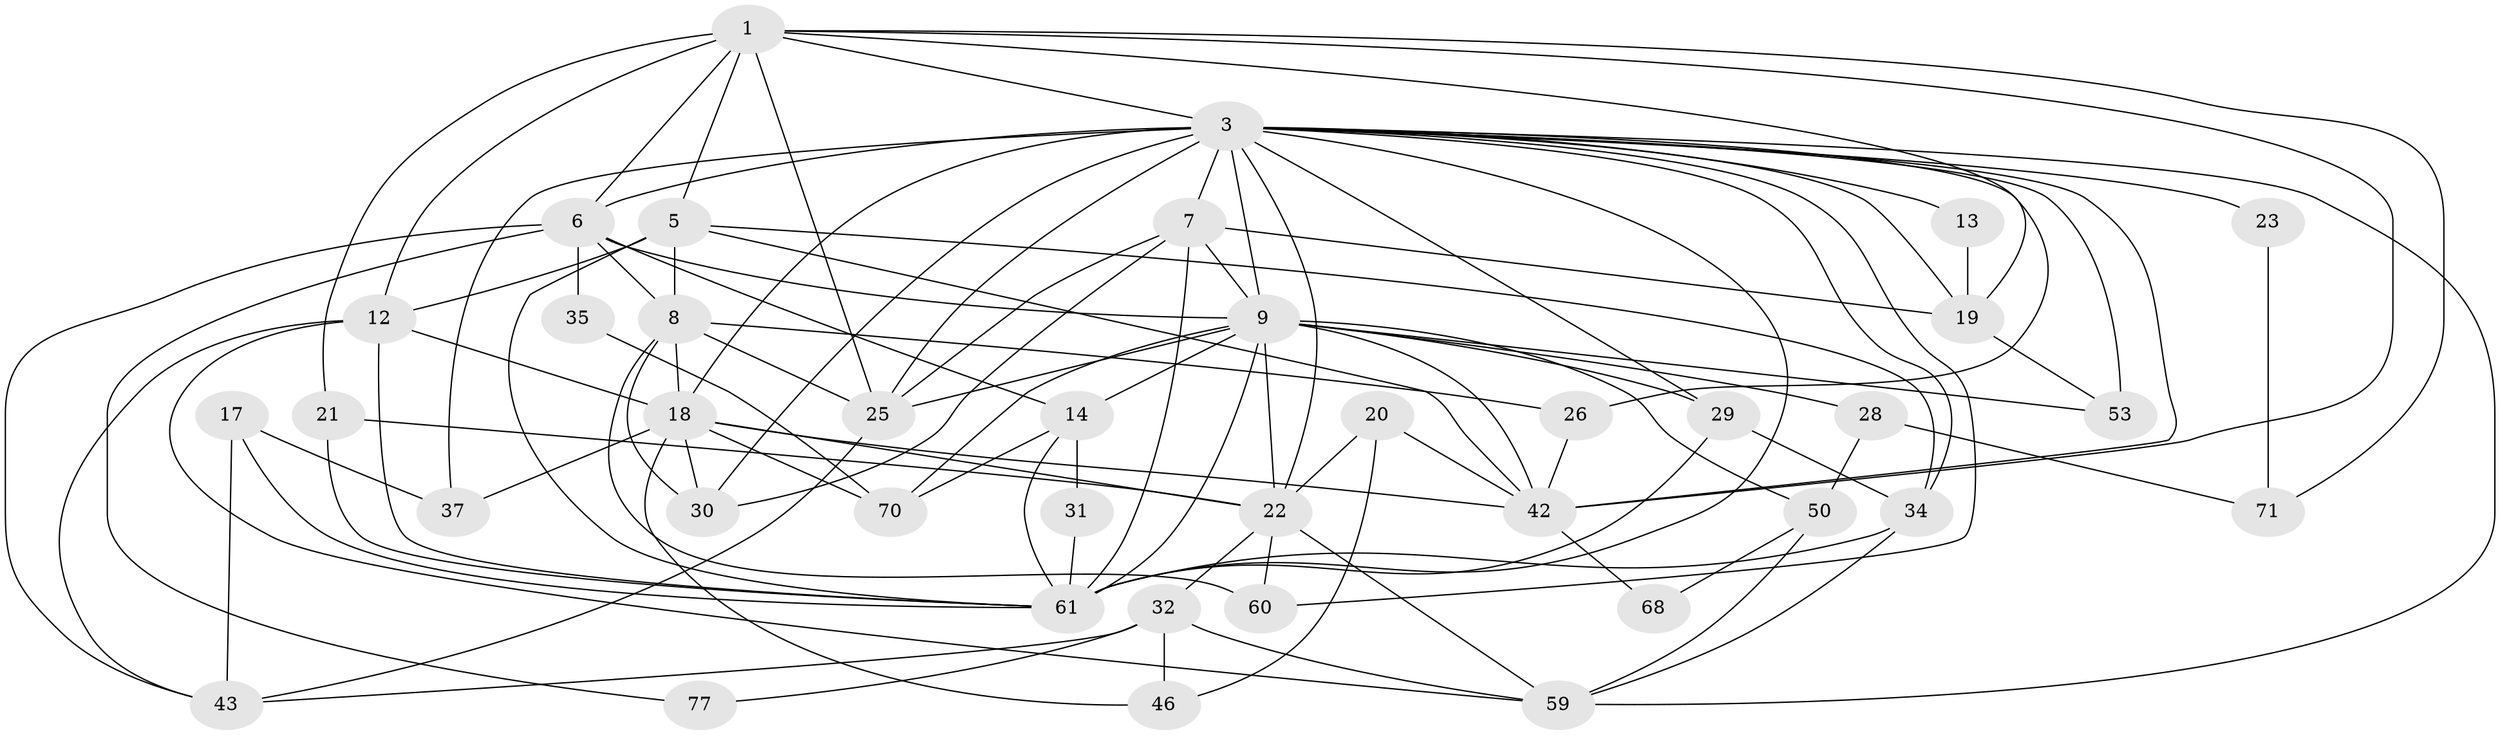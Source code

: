 // original degree distribution, {3: 0.25316455696202533, 4: 0.25316455696202533, 6: 0.06329113924050633, 5: 0.20253164556962025, 7: 0.0759493670886076, 2: 0.1518987341772152}
// Generated by graph-tools (version 1.1) at 2025/54/03/05/25 16:54:47]
// undirected, 39 vertices, 103 edges
graph export_dot {
graph [start="1"]
  node [color=gray90,style=filled];
  1 [super="+2+44"];
  3 [super="+33+4"];
  5 [super="+39"];
  6 [super="+66"];
  7 [super="+76+15"];
  8 [super="+11"];
  9 [super="+10+16+52"];
  12 [super="+54"];
  13;
  14 [super="+45"];
  17;
  18 [super="+40"];
  19 [super="+67"];
  20;
  21;
  22 [super="+51+36"];
  23;
  25;
  26;
  28;
  29;
  30 [super="+47+41+65"];
  31;
  32;
  34;
  35;
  37 [super="+69"];
  42 [super="+56"];
  43 [super="+78"];
  46;
  50;
  53;
  59;
  60;
  61 [super="+64"];
  68;
  70;
  71;
  77;
  1 -- 3;
  1 -- 21;
  1 -- 5;
  1 -- 42;
  1 -- 19;
  1 -- 6;
  1 -- 71;
  1 -- 25;
  1 -- 12;
  3 -- 25 [weight=2];
  3 -- 37 [weight=4];
  3 -- 7 [weight=2];
  3 -- 22;
  3 -- 6;
  3 -- 9 [weight=2];
  3 -- 13;
  3 -- 18;
  3 -- 19;
  3 -- 23;
  3 -- 26;
  3 -- 29;
  3 -- 30 [weight=3];
  3 -- 34;
  3 -- 42;
  3 -- 53;
  3 -- 59;
  3 -- 60;
  3 -- 61;
  5 -- 34;
  5 -- 42;
  5 -- 61;
  5 -- 8;
  5 -- 12;
  6 -- 77;
  6 -- 35;
  6 -- 8;
  6 -- 14;
  6 -- 43;
  6 -- 9;
  7 -- 25;
  7 -- 30;
  7 -- 19;
  7 -- 9;
  7 -- 61;
  8 -- 25;
  8 -- 26;
  8 -- 60;
  8 -- 30;
  8 -- 18;
  9 -- 50;
  9 -- 53;
  9 -- 28;
  9 -- 29;
  9 -- 70;
  9 -- 14;
  9 -- 25;
  9 -- 61;
  9 -- 42;
  9 -- 22;
  12 -- 18;
  12 -- 61;
  12 -- 59;
  12 -- 43;
  13 -- 19;
  14 -- 70;
  14 -- 31;
  14 -- 61;
  17 -- 61;
  17 -- 43;
  17 -- 37;
  18 -- 30;
  18 -- 46;
  18 -- 37;
  18 -- 42;
  18 -- 22;
  18 -- 70;
  19 -- 53 [weight=2];
  20 -- 46;
  20 -- 42;
  20 -- 22;
  21 -- 61;
  21 -- 22;
  22 -- 60;
  22 -- 32;
  22 -- 59;
  23 -- 71;
  25 -- 43;
  26 -- 42;
  28 -- 50;
  28 -- 71;
  29 -- 34;
  29 -- 61;
  31 -- 61;
  32 -- 59;
  32 -- 43;
  32 -- 46;
  32 -- 77;
  34 -- 59;
  34 -- 61;
  35 -- 70;
  42 -- 68;
  50 -- 59;
  50 -- 68;
}
